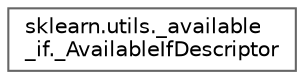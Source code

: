 digraph "Graphical Class Hierarchy"
{
 // LATEX_PDF_SIZE
  bgcolor="transparent";
  edge [fontname=Helvetica,fontsize=10,labelfontname=Helvetica,labelfontsize=10];
  node [fontname=Helvetica,fontsize=10,shape=box,height=0.2,width=0.4];
  rankdir="LR";
  Node0 [id="Node000000",label="sklearn.utils._available\l_if._AvailableIfDescriptor",height=0.2,width=0.4,color="grey40", fillcolor="white", style="filled",URL="$dd/dea/classsklearn_1_1utils_1_1__available__if_1_1__AvailableIfDescriptor.html",tooltip=" "];
}

